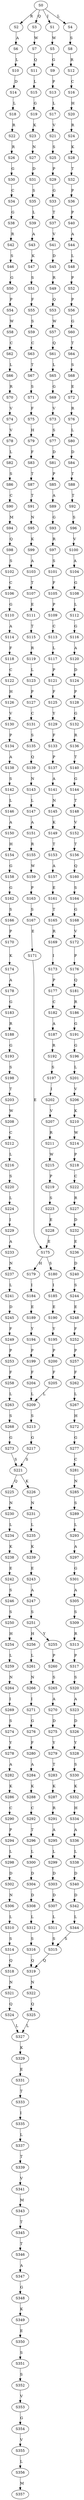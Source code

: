 strict digraph  {
	S0 -> S1 [ label = I ];
	S0 -> S2 [ label = R ];
	S0 -> S3 [ label = Q ];
	S0 -> S4 [ label = L ];
	S1 -> S5 [ label = W ];
	S2 -> S6 [ label = A ];
	S3 -> S7 [ label = W ];
	S4 -> S8 [ label = S ];
	S5 -> S9 [ label = G ];
	S6 -> S10 [ label = L ];
	S7 -> S11 [ label = Q ];
	S8 -> S12 [ label = R ];
	S9 -> S13 [ label = P ];
	S10 -> S14 [ label = D ];
	S11 -> S15 [ label = L ];
	S12 -> S16 [ label = C ];
	S13 -> S17 [ label = L ];
	S14 -> S18 [ label = L ];
	S15 -> S19 [ label = G ];
	S16 -> S20 [ label = H ];
	S17 -> S21 [ label = V ];
	S18 -> S22 [ label = R ];
	S19 -> S23 [ label = K ];
	S20 -> S24 [ label = R ];
	S21 -> S25 [ label = S ];
	S22 -> S26 [ label = R ];
	S23 -> S27 [ label = N ];
	S24 -> S28 [ label = K ];
	S25 -> S29 [ label = P ];
	S26 -> S30 [ label = G ];
	S27 -> S31 [ label = D ];
	S28 -> S32 [ label = T ];
	S29 -> S33 [ label = G ];
	S30 -> S34 [ label = C ];
	S31 -> S35 [ label = S ];
	S32 -> S36 [ label = P ];
	S33 -> S37 [ label = T ];
	S34 -> S38 [ label = G ];
	S35 -> S39 [ label = L ];
	S36 -> S40 [ label = P ];
	S37 -> S41 [ label = V ];
	S38 -> S42 [ label = R ];
	S39 -> S43 [ label = A ];
	S40 -> S44 [ label = A ];
	S41 -> S45 [ label = D ];
	S42 -> S46 [ label = S ];
	S43 -> S47 [ label = K ];
	S44 -> S48 [ label = L ];
	S45 -> S49 [ label = R ];
	S46 -> S50 [ label = G ];
	S47 -> S51 [ label = S ];
	S48 -> S52 [ label = P ];
	S49 -> S53 [ label = Q ];
	S50 -> S54 [ label = P ];
	S51 -> S55 [ label = F ];
	S52 -> S56 [ label = P ];
	S53 -> S57 [ label = W ];
	S54 -> S58 [ label = W ];
	S55 -> S59 [ label = S ];
	S56 -> S60 [ label = G ];
	S57 -> S61 [ label = Q ];
	S58 -> S62 [ label = C ];
	S59 -> S63 [ label = C ];
	S60 -> S64 [ label = T ];
	S61 -> S65 [ label = L ];
	S62 -> S66 [ label = L ];
	S63 -> S67 [ label = T ];
	S64 -> S68 [ label = S ];
	S65 -> S69 [ label = G ];
	S66 -> S70 [ label = R ];
	S67 -> S71 [ label = S ];
	S68 -> S72 [ label = E ];
	S69 -> S73 [ label = V ];
	S70 -> S74 [ label = V ];
	S71 -> S75 [ label = F ];
	S72 -> S76 [ label = R ];
	S73 -> S77 [ label = S ];
	S74 -> S78 [ label = V ];
	S75 -> S79 [ label = H ];
	S76 -> S80 [ label = L ];
	S77 -> S81 [ label = D ];
	S78 -> S82 [ label = L ];
	S79 -> S83 [ label = F ];
	S80 -> S84 [ label = D ];
	S81 -> S85 [ label = P ];
	S82 -> S86 [ label = S ];
	S83 -> S87 [ label = T ];
	S84 -> S88 [ label = T ];
	S85 -> S89 [ label = A ];
	S86 -> S90 [ label = C ];
	S87 -> S91 [ label = T ];
	S88 -> S92 [ label = T ];
	S89 -> S93 [ label = G ];
	S90 -> S94 [ label = M ];
	S91 -> S95 [ label = N ];
	S92 -> S96 [ label = S ];
	S93 -> S97 [ label = R ];
	S94 -> S98 [ label = Q ];
	S95 -> S99 [ label = K ];
	S96 -> S100 [ label = V ];
	S97 -> S101 [ label = S ];
	S98 -> S102 [ label = S ];
	S99 -> S103 [ label = A ];
	S100 -> S104 [ label = A ];
	S101 -> S105 [ label = F ];
	S102 -> S106 [ label = C ];
	S103 -> S107 [ label = T ];
	S104 -> S108 [ label = G ];
	S105 -> S109 [ label = P ];
	S106 -> S110 [ label = G ];
	S107 -> S111 [ label = E ];
	S108 -> S112 [ label = L ];
	S109 -> S113 [ label = C ];
	S110 -> S114 [ label = A ];
	S111 -> S115 [ label = T ];
	S112 -> S116 [ label = G ];
	S113 -> S117 [ label = L ];
	S114 -> S118 [ label = F ];
	S115 -> S119 [ label = R ];
	S116 -> S120 [ label = A ];
	S117 -> S121 [ label = P ];
	S118 -> S122 [ label = C ];
	S119 -> S123 [ label = L ];
	S120 -> S124 [ label = D ];
	S121 -> S125 [ label = F ];
	S122 -> S126 [ label = H ];
	S123 -> S127 [ label = P ];
	S124 -> S128 [ label = P ];
	S125 -> S129 [ label = Y ];
	S126 -> S130 [ label = V ];
	S127 -> S131 [ label = C ];
	S128 -> S132 [ label = G ];
	S129 -> S133 [ label = F ];
	S130 -> S134 [ label = P ];
	S131 -> S135 [ label = S ];
	S132 -> S136 [ label = R ];
	S133 -> S137 [ label = P ];
	S134 -> S138 [ label = A ];
	S135 -> S139 [ label = Q ];
	S136 -> S140 [ label = T ];
	S137 -> S141 [ label = A ];
	S138 -> S142 [ label = S ];
	S139 -> S143 [ label = N ];
	S140 -> S144 [ label = G ];
	S141 -> S145 [ label = N ];
	S142 -> S146 [ label = L ];
	S143 -> S147 [ label = L ];
	S144 -> S148 [ label = T ];
	S145 -> S149 [ label = K ];
	S146 -> S150 [ label = A ];
	S147 -> S151 [ label = A ];
	S148 -> S152 [ label = V ];
	S149 -> S153 [ label = T ];
	S150 -> S154 [ label = H ];
	S151 -> S155 [ label = R ];
	S152 -> S156 [ label = T ];
	S153 -> S157 [ label = A ];
	S154 -> S158 [ label = G ];
	S155 -> S159 [ label = W ];
	S156 -> S160 [ label = Q ];
	S157 -> S161 [ label = E ];
	S158 -> S162 [ label = G ];
	S159 -> S163 [ label = P ];
	S160 -> S164 [ label = S ];
	S161 -> S165 [ label = T ];
	S162 -> S166 [ label = S ];
	S163 -> S167 [ label = S ];
	S164 -> S168 [ label = G ];
	S165 -> S169 [ label = R ];
	S166 -> S170 [ label = P ];
	S167 -> S171 [ label = E ];
	S168 -> S172 [ label = V ];
	S169 -> S173 [ label = I ];
	S170 -> S174 [ label = K ];
	S171 -> S175 [ label = E ];
	S172 -> S176 [ label = P ];
	S173 -> S177 [ label = P ];
	S174 -> S178 [ label = A ];
	S175 -> S179 [ label = H ];
	S175 -> S180 [ label = S ];
	S176 -> S181 [ label = Q ];
	S177 -> S182 [ label = C ];
	S178 -> S183 [ label = G ];
	S179 -> S184 [ label = I ];
	S180 -> S185 [ label = I ];
	S181 -> S186 [ label = R ];
	S182 -> S187 [ label = A ];
	S183 -> S188 [ label = R ];
	S184 -> S189 [ label = E ];
	S185 -> S190 [ label = E ];
	S186 -> S191 [ label = G ];
	S187 -> S192 [ label = R ];
	S188 -> S193 [ label = G ];
	S189 -> S194 [ label = Y ];
	S190 -> S195 [ label = Y ];
	S191 -> S196 [ label = G ];
	S192 -> S197 [ label = S ];
	S193 -> S198 [ label = S ];
	S194 -> S199 [ label = P ];
	S195 -> S200 [ label = P ];
	S196 -> S201 [ label = L ];
	S197 -> S202 [ label = I ];
	S198 -> S203 [ label = T ];
	S199 -> S204 [ label = F ];
	S200 -> S205 [ label = F ];
	S201 -> S206 [ label = V ];
	S202 -> S207 [ label = V ];
	S203 -> S208 [ label = W ];
	S204 -> S209 [ label = L ];
	S205 -> S209 [ label = L ];
	S206 -> S210 [ label = K ];
	S207 -> S211 [ label = R ];
	S208 -> S212 [ label = C ];
	S209 -> S213 [ label = S ];
	S210 -> S214 [ label = W ];
	S211 -> S215 [ label = W ];
	S212 -> S216 [ label = L ];
	S213 -> S217 [ label = G ];
	S214 -> S218 [ label = P ];
	S215 -> S219 [ label = P ];
	S216 -> S220 [ label = S ];
	S217 -> S221 [ label = S ];
	S218 -> S222 [ label = C ];
	S219 -> S223 [ label = S ];
	S220 -> S224 [ label = L ];
	S221 -> S225 [ label = Q ];
	S221 -> S226 [ label = K ];
	S222 -> S227 [ label = R ];
	S223 -> S228 [ label = E ];
	S224 -> S229 [ label = I ];
	S225 -> S230 [ label = N ];
	S226 -> S231 [ label = N ];
	S227 -> S232 [ label = D ];
	S228 -> S175 [ label = E ];
	S229 -> S233 [ label = A ];
	S230 -> S234 [ label = L ];
	S231 -> S235 [ label = L ];
	S232 -> S236 [ label = E ];
	S233 -> S237 [ label = N ];
	S234 -> S238 [ label = K ];
	S235 -> S239 [ label = K ];
	S236 -> S240 [ label = D ];
	S237 -> S241 [ label = L ];
	S238 -> S242 [ label = E ];
	S239 -> S243 [ label = E ];
	S240 -> S244 [ label = S ];
	S241 -> S245 [ label = D ];
	S242 -> S246 [ label = S ];
	S243 -> S247 [ label = A ];
	S244 -> S248 [ label = E ];
	S245 -> S249 [ label = F ];
	S246 -> S250 [ label = S ];
	S247 -> S251 [ label = S ];
	S248 -> S252 [ label = F ];
	S249 -> S253 [ label = P ];
	S250 -> S254 [ label = H ];
	S251 -> S255 [ label = Y ];
	S251 -> S256 [ label = H ];
	S252 -> S257 [ label = P ];
	S253 -> S258 [ label = F ];
	S254 -> S259 [ label = L ];
	S255 -> S260 [ label = P ];
	S256 -> S261 [ label = L ];
	S257 -> S262 [ label = F ];
	S258 -> S263 [ label = L ];
	S259 -> S264 [ label = N ];
	S260 -> S265 [ label = S ];
	S261 -> S266 [ label = N ];
	S262 -> S267 [ label = L ];
	S263 -> S268 [ label = S ];
	S264 -> S269 [ label = I ];
	S265 -> S270 [ label = A ];
	S266 -> S271 [ label = I ];
	S267 -> S272 [ label = H ];
	S268 -> S273 [ label = G ];
	S269 -> S274 [ label = S ];
	S270 -> S275 [ label = D ];
	S271 -> S276 [ label = G ];
	S272 -> S277 [ label = G ];
	S273 -> S221 [ label = S ];
	S274 -> S278 [ label = Y ];
	S275 -> S279 [ label = Y ];
	S276 -> S280 [ label = F ];
	S277 -> S281 [ label = C ];
	S278 -> S282 [ label = A ];
	S279 -> S283 [ label = T ];
	S280 -> S284 [ label = A ];
	S281 -> S285 [ label = N ];
	S282 -> S286 [ label = K ];
	S283 -> S287 [ label = K ];
	S284 -> S288 [ label = K ];
	S285 -> S289 [ label = S ];
	S286 -> S290 [ label = C ];
	S287 -> S291 [ label = R ];
	S288 -> S292 [ label = C ];
	S289 -> S293 [ label = L ];
	S290 -> S294 [ label = P ];
	S291 -> S295 [ label = A ];
	S292 -> S296 [ label = T ];
	S293 -> S297 [ label = A ];
	S294 -> S298 [ label = L ];
	S295 -> S299 [ label = L ];
	S296 -> S300 [ label = L ];
	S297 -> S301 [ label = G ];
	S298 -> S302 [ label = D ];
	S299 -> S303 [ label = D ];
	S300 -> S304 [ label = D ];
	S301 -> S305 [ label = A ];
	S302 -> S306 [ label = N ];
	S303 -> S307 [ label = D ];
	S304 -> S308 [ label = D ];
	S305 -> S309 [ label = S ];
	S306 -> S310 [ label = L ];
	S307 -> S311 [ label = L ];
	S308 -> S312 [ label = L ];
	S309 -> S313 [ label = R ];
	S310 -> S314 [ label = S ];
	S311 -> S315 [ label = S ];
	S312 -> S316 [ label = S ];
	S313 -> S317 [ label = P ];
	S314 -> S318 [ label = Q ];
	S315 -> S319 [ label = Q ];
	S316 -> S319 [ label = Q ];
	S317 -> S320 [ label = S ];
	S318 -> S321 [ label = N ];
	S319 -> S322 [ label = N ];
	S320 -> S323 [ label = A ];
	S321 -> S324 [ label = Q ];
	S322 -> S325 [ label = Q ];
	S323 -> S326 [ label = D ];
	S324 -> S327 [ label = L ];
	S325 -> S327 [ label = L ];
	S326 -> S328 [ label = Y ];
	S327 -> S329 [ label = K ];
	S328 -> S330 [ label = S ];
	S329 -> S331 [ label = E ];
	S330 -> S332 [ label = K ];
	S331 -> S333 [ label = T ];
	S332 -> S334 [ label = H ];
	S333 -> S335 [ label = I ];
	S334 -> S336 [ label = A ];
	S335 -> S337 [ label = L ];
	S336 -> S338 [ label = L ];
	S337 -> S339 [ label = T ];
	S338 -> S340 [ label = D ];
	S339 -> S341 [ label = V ];
	S340 -> S342 [ label = D ];
	S341 -> S343 [ label = M ];
	S342 -> S344 [ label = L ];
	S343 -> S345 [ label = T ];
	S344 -> S315 [ label = S ];
	S345 -> S346 [ label = T ];
	S346 -> S347 [ label = A ];
	S347 -> S348 [ label = G ];
	S348 -> S349 [ label = K ];
	S349 -> S350 [ label = E ];
	S350 -> S351 [ label = S ];
	S351 -> S352 [ label = S ];
	S352 -> S353 [ label = V ];
	S353 -> S354 [ label = G ];
	S354 -> S355 [ label = V ];
	S355 -> S356 [ label = L ];
	S356 -> S357 [ label = M ];
}
